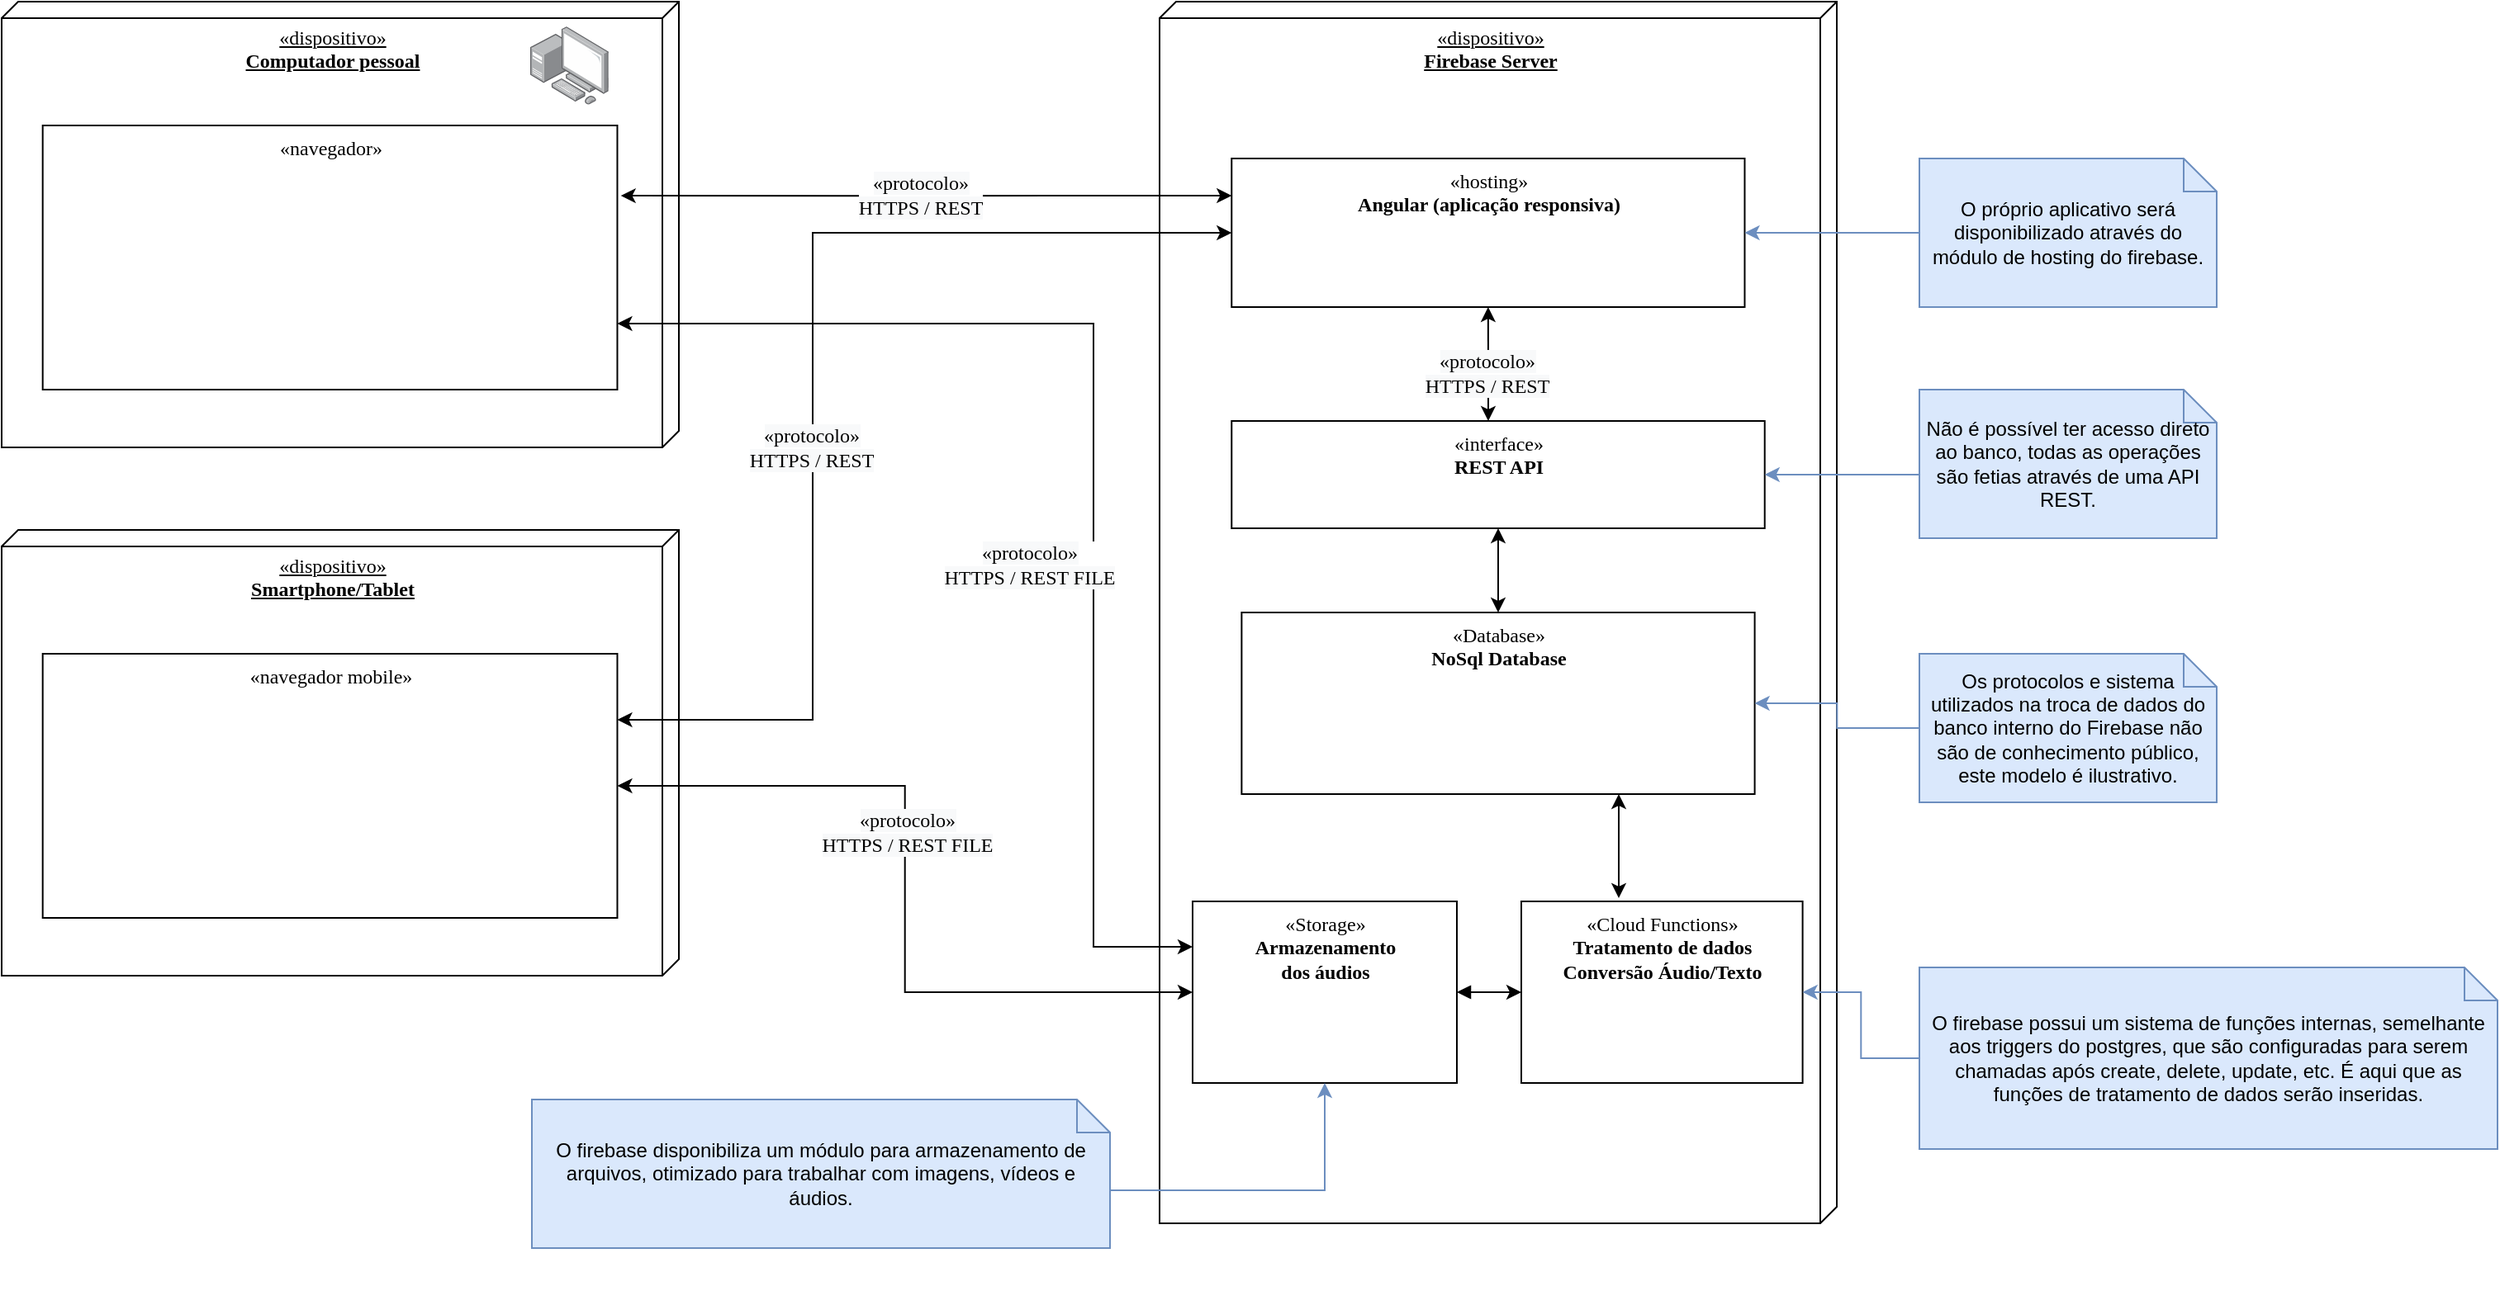 <mxfile version="13.0.3" type="device"><diagram name="Page-1" id="5f0bae14-7c28-e335-631c-24af17079c00"><mxGraphModel dx="1205" dy="701" grid="1" gridSize="10" guides="1" tooltips="1" connect="1" arrows="1" fold="1" page="1" pageScale="1" pageWidth="1100" pageHeight="850" background="#ffffff" math="0" shadow="0"><root><mxCell id="0"/><mxCell id="1" parent="0"/><mxCell id="NCtaSS7GQ4VLyrY8hRel-29" value="" style="group;fontStyle=0" parent="1" vertex="1" connectable="0"><mxGeometry x="530" y="95" width="630" height="740" as="geometry"/></mxCell><mxCell id="NCtaSS7GQ4VLyrY8hRel-30" value="" style="group" parent="NCtaSS7GQ4VLyrY8hRel-29" vertex="1" connectable="0"><mxGeometry x="220" y="-40" width="410" height="740.0" as="geometry"/></mxCell><mxCell id="NCtaSS7GQ4VLyrY8hRel-31" value="" style="group" parent="NCtaSS7GQ4VLyrY8hRel-30" vertex="1" connectable="0"><mxGeometry width="410" height="740.0" as="geometry"/></mxCell><mxCell id="NCtaSS7GQ4VLyrY8hRel-32" value="«dispositivo»&lt;br&gt;&lt;b&gt;Firebase Server&lt;/b&gt;" style="verticalAlign=top;align=center;spacingTop=8;spacingLeft=2;spacingRight=12;shape=cube;size=10;direction=south;fontStyle=4;html=1;rounded=0;shadow=0;comic=0;labelBackgroundColor=none;strokeWidth=1;fontFamily=Verdana;fontSize=12" parent="NCtaSS7GQ4VLyrY8hRel-31" vertex="1"><mxGeometry width="410" height="740.0" as="geometry"/></mxCell><mxCell id="NCtaSS7GQ4VLyrY8hRel-38" style="edgeStyle=none;rounded=0;orthogonalLoop=1;jettySize=auto;html=1;exitX=0.5;exitY=1;exitDx=0;exitDy=0;entryX=0.5;entryY=0;entryDx=0;entryDy=0;startArrow=classic;startFill=1;" parent="NCtaSS7GQ4VLyrY8hRel-31" source="NCtaSS7GQ4VLyrY8hRel-33" target="NCtaSS7GQ4VLyrY8hRel-34" edge="1"><mxGeometry relative="1" as="geometry"/></mxCell><mxCell id="NCtaSS7GQ4VLyrY8hRel-33" value="«interface»&lt;br&gt;&lt;b&gt;REST API&lt;/b&gt;" style="html=1;rounded=0;shadow=0;comic=0;labelBackgroundColor=none;strokeWidth=1;fontFamily=Verdana;fontSize=12;align=center;verticalAlign=top;" parent="NCtaSS7GQ4VLyrY8hRel-31" vertex="1"><mxGeometry x="43.63" y="254" width="322.73" height="65" as="geometry"/></mxCell><mxCell id="NCtaSS7GQ4VLyrY8hRel-64" style="edgeStyle=orthogonalEdgeStyle;rounded=0;orthogonalLoop=1;jettySize=auto;html=1;startArrow=classic;startFill=1;" parent="NCtaSS7GQ4VLyrY8hRel-31" edge="1"><mxGeometry relative="1" as="geometry"><mxPoint x="278" y="480" as="sourcePoint"/><mxPoint x="278" y="543" as="targetPoint"/><Array as="points"><mxPoint x="278" y="513"/><mxPoint x="278" y="513"/></Array></mxGeometry></mxCell><mxCell id="NCtaSS7GQ4VLyrY8hRel-34" value="«Database»&lt;br&gt;&lt;b&gt;NoSql Database&lt;/b&gt;" style="html=1;rounded=0;shadow=0;comic=0;labelBackgroundColor=none;strokeWidth=1;fontFamily=Verdana;fontSize=12;align=center;verticalAlign=top;" parent="NCtaSS7GQ4VLyrY8hRel-31" vertex="1"><mxGeometry x="49.69" y="370" width="310.61" height="110" as="geometry"/></mxCell><mxCell id="NCtaSS7GQ4VLyrY8hRel-45" value="" style="shape=image;html=1;verticalAlign=top;verticalLabelPosition=bottom;labelBackgroundColor=#ffffff;imageAspect=0;aspect=fixed;image=https://cdn4.iconfinder.com/data/icons/google-i-o-2016/512/google_firebase-2-128.png" parent="NCtaSS7GQ4VLyrY8hRel-31" vertex="1"><mxGeometry x="320" y="15" width="55" height="55" as="geometry"/></mxCell><mxCell id="NCtaSS7GQ4VLyrY8hRel-63" value="«Cloud Functions»&lt;br&gt;&lt;b&gt;Tratamento de dados&lt;br&gt;Conversão Áudio/Texto&lt;br&gt;&lt;/b&gt;" style="html=1;rounded=0;shadow=0;comic=0;labelBackgroundColor=none;strokeWidth=1;fontFamily=Verdana;fontSize=12;align=center;verticalAlign=top;" parent="NCtaSS7GQ4VLyrY8hRel-31" vertex="1"><mxGeometry x="219" y="545" width="170.3" height="110" as="geometry"/></mxCell><mxCell id="5Se_bmnI_o4pC2JBTxKC-6" value="«hosting»&lt;br&gt;&lt;b&gt;Angular (aplicação responsiva)&lt;/b&gt;" style="html=1;rounded=0;shadow=0;comic=0;labelBackgroundColor=none;strokeWidth=1;fontFamily=Verdana;fontSize=12;align=center;verticalAlign=top;" vertex="1" parent="NCtaSS7GQ4VLyrY8hRel-31"><mxGeometry x="43.63" y="95" width="310.61" height="90" as="geometry"/></mxCell><mxCell id="5Se_bmnI_o4pC2JBTxKC-8" style="edgeStyle=orthogonalEdgeStyle;rounded=0;orthogonalLoop=1;jettySize=auto;html=1;startArrow=classic;startFill=1;entryX=0.5;entryY=1;entryDx=0;entryDy=0;" edge="1" parent="NCtaSS7GQ4VLyrY8hRel-31" target="5Se_bmnI_o4pC2JBTxKC-6"><mxGeometry relative="1" as="geometry"><mxPoint x="199" y="254" as="sourcePoint"/><mxPoint x="53.63" y="150" as="targetPoint"/><Array as="points"><mxPoint x="199" y="254"/></Array></mxGeometry></mxCell><mxCell id="5Se_bmnI_o4pC2JBTxKC-9" value="&lt;span style=&quot;font-family: &amp;#34;verdana&amp;#34; ; font-size: 12px ; background-color: rgb(248 , 249 , 250)&quot;&gt;«protocolo»&lt;br&gt;HTTPS / REST&lt;br&gt;&lt;/span&gt;" style="edgeLabel;html=1;align=center;verticalAlign=middle;resizable=0;points=[];" vertex="1" connectable="0" parent="5Se_bmnI_o4pC2JBTxKC-8"><mxGeometry x="-0.149" y="1" relative="1" as="geometry"><mxPoint as="offset"/></mxGeometry></mxCell><mxCell id="5Se_bmnI_o4pC2JBTxKC-11" value="" style="edgeStyle=orthogonalEdgeStyle;rounded=0;orthogonalLoop=1;jettySize=auto;html=1;startArrow=block;startFill=1;" edge="1" parent="NCtaSS7GQ4VLyrY8hRel-31" source="5Se_bmnI_o4pC2JBTxKC-10" target="NCtaSS7GQ4VLyrY8hRel-63"><mxGeometry relative="1" as="geometry"/></mxCell><mxCell id="5Se_bmnI_o4pC2JBTxKC-10" value="«Storage»&lt;br&gt;&lt;b&gt;Armazenamento&lt;br&gt;dos áudios&lt;br&gt;&lt;/b&gt;" style="html=1;rounded=0;shadow=0;comic=0;labelBackgroundColor=none;strokeWidth=1;fontFamily=Verdana;fontSize=12;align=center;verticalAlign=top;" vertex="1" parent="NCtaSS7GQ4VLyrY8hRel-31"><mxGeometry x="20" y="545" width="160" height="110" as="geometry"/></mxCell><mxCell id="jOcGhsLgG3rvUiVhUe0b-11" style="edgeStyle=orthogonalEdgeStyle;rounded=0;orthogonalLoop=1;jettySize=auto;html=1;exitX=0;exitY=0.5;exitDx=0;exitDy=0;exitPerimeter=0;entryX=1;entryY=0.5;entryDx=0;entryDy=0;fillColor=#dae8fc;strokeColor=#6c8ebf;" parent="1" source="jOcGhsLgG3rvUiVhUe0b-10" target="NCtaSS7GQ4VLyrY8hRel-34" edge="1"><mxGeometry relative="1" as="geometry"/></mxCell><mxCell id="jOcGhsLgG3rvUiVhUe0b-13" style="edgeStyle=orthogonalEdgeStyle;rounded=0;orthogonalLoop=1;jettySize=auto;html=1;exitX=0;exitY=0.5;exitDx=0;exitDy=0;exitPerimeter=0;entryX=1;entryY=0.5;entryDx=0;entryDy=0;fillColor=#dae8fc;strokeColor=#6c8ebf;" parent="1" source="jOcGhsLgG3rvUiVhUe0b-12" target="NCtaSS7GQ4VLyrY8hRel-63" edge="1"><mxGeometry relative="1" as="geometry"/></mxCell><mxCell id="NCtaSS7GQ4VLyrY8hRel-12" value="«dispositivo»&lt;br&gt;&lt;b&gt;Computador pessoal&lt;/b&gt;" style="verticalAlign=top;align=center;spacingTop=8;spacingLeft=2;spacingRight=12;shape=cube;size=10;direction=south;fontStyle=4;html=1;rounded=0;shadow=0;comic=0;labelBackgroundColor=none;strokeWidth=1;fontFamily=Verdana;fontSize=12" parent="1" vertex="1"><mxGeometry x="49" y="55" width="410" height="270" as="geometry"/></mxCell><mxCell id="NCtaSS7GQ4VLyrY8hRel-13" value="«navegador»" style="html=1;rounded=0;shadow=0;comic=0;labelBackgroundColor=none;strokeWidth=1;fontFamily=Verdana;fontSize=12;align=center;verticalAlign=top;" parent="1" vertex="1"><mxGeometry x="73.85" y="130" width="347.88" height="160" as="geometry"/></mxCell><mxCell id="NCtaSS7GQ4VLyrY8hRel-18" value="" style="points=[];aspect=fixed;html=1;align=center;shadow=0;dashed=0;image;image=img/lib/allied_telesis/computer_and_terminals/Personal_Computer_with_Server.svg;" parent="1" vertex="1"><mxGeometry x="369" y="70" width="47.4" height="47.4" as="geometry"/></mxCell><mxCell id="jOcGhsLgG3rvUiVhUe0b-10" value="Os protocolos e sistema utilizados na troca de dados do banco interno do Firebase não são de conhecimento público, este modelo é ilustrativo." style="shape=note;size=20;whiteSpace=wrap;html=1;fillColor=#dae8fc;strokeColor=#6c8ebf;" parent="1" vertex="1"><mxGeometry x="1210" y="450" width="180" height="90" as="geometry"/></mxCell><mxCell id="jOcGhsLgG3rvUiVhUe0b-12" value="O firebase possui um sistema de funções internas, semelhante aos triggers do postgres, que são configuradas para serem chamadas após create, delete, update, etc. É aqui que as funções de tratamento de dados serão inseridas." style="shape=note;size=20;whiteSpace=wrap;html=1;fillColor=#dae8fc;strokeColor=#6c8ebf;" parent="1" vertex="1"><mxGeometry x="1210" y="640" width="350" height="110" as="geometry"/></mxCell><mxCell id="NCtaSS7GQ4VLyrY8hRel-50" value="«dispositivo»&lt;br&gt;&lt;b&gt;Smartphone/Tablet&lt;/b&gt;" style="verticalAlign=top;align=center;spacingTop=8;spacingLeft=2;spacingRight=12;shape=cube;size=10;direction=south;fontStyle=4;html=1;rounded=0;shadow=0;comic=0;labelBackgroundColor=none;strokeWidth=1;fontFamily=Verdana;fontSize=12" parent="1" vertex="1"><mxGeometry x="49" y="375" width="410" height="270" as="geometry"/></mxCell><mxCell id="NCtaSS7GQ4VLyrY8hRel-51" value="«navegador mobile»" style="html=1;rounded=0;shadow=0;comic=0;labelBackgroundColor=none;strokeWidth=1;fontFamily=Verdana;fontSize=12;align=center;verticalAlign=top;" parent="1" vertex="1"><mxGeometry x="73.85" y="450" width="347.88" height="160" as="geometry"/></mxCell><mxCell id="NCtaSS7GQ4VLyrY8hRel-55" value="" style="shape=image;html=1;verticalAlign=top;verticalLabelPosition=bottom;labelBackgroundColor=#ffffff;imageAspect=0;aspect=fixed;image=https://cdn2.iconfinder.com/data/icons/freecns-cumulus/16/519964-027_Smartphone-128.png" parent="1" vertex="1"><mxGeometry x="371.73" y="395" width="50" height="50" as="geometry"/></mxCell><mxCell id="NCtaSS7GQ4VLyrY8hRel-22" style="rounded=0;orthogonalLoop=1;jettySize=auto;html=1;startArrow=classic;startFill=1;entryX=0;entryY=0.25;entryDx=0;entryDy=0;exitX=1.006;exitY=0.266;exitDx=0;exitDy=0;exitPerimeter=0;edgeStyle=orthogonalEdgeStyle;" parent="1" source="NCtaSS7GQ4VLyrY8hRel-13" target="5Se_bmnI_o4pC2JBTxKC-6" edge="1"><mxGeometry relative="1" as="geometry"><mxPoint x="412" y="320" as="sourcePoint"/><mxPoint x="733.485" y="352.0" as="targetPoint"/><Array as="points"/></mxGeometry></mxCell><mxCell id="NCtaSS7GQ4VLyrY8hRel-25" value="&lt;span style=&quot;font-family: &amp;#34;verdana&amp;#34; ; font-size: 12px ; background-color: rgb(248 , 249 , 250)&quot;&gt;«protocolo»&lt;br&gt;HTTPS / REST&lt;br&gt;&lt;/span&gt;" style="edgeLabel;html=1;align=center;verticalAlign=middle;resizable=0;points=[];" parent="NCtaSS7GQ4VLyrY8hRel-22" vertex="1" connectable="0"><mxGeometry x="0.196" y="1" relative="1" as="geometry"><mxPoint x="-40.12" as="offset"/></mxGeometry></mxCell><mxCell id="NCtaSS7GQ4VLyrY8hRel-53" style="edgeStyle=orthogonalEdgeStyle;rounded=0;orthogonalLoop=1;jettySize=auto;html=1;exitX=1;exitY=0.25;exitDx=0;exitDy=0;startArrow=classic;startFill=1;entryX=0;entryY=0.5;entryDx=0;entryDy=0;" parent="1" source="NCtaSS7GQ4VLyrY8hRel-51" target="5Se_bmnI_o4pC2JBTxKC-6" edge="1"><mxGeometry relative="1" as="geometry"><mxPoint x="733.485" y="413.667" as="targetPoint"/><Array as="points"><mxPoint x="540" y="490"/><mxPoint x="540" y="195"/></Array></mxGeometry></mxCell><mxCell id="NCtaSS7GQ4VLyrY8hRel-54" value="&lt;span style=&quot;font-family: &amp;#34;verdana&amp;#34; ; font-size: 12px ; background-color: rgb(248 , 249 , 250)&quot;&gt;«protocolo»&lt;br&gt;HTTPS / REST&lt;br&gt;&lt;/span&gt;" style="edgeLabel;html=1;align=center;verticalAlign=middle;resizable=0;points=[];" parent="NCtaSS7GQ4VLyrY8hRel-53" vertex="1" connectable="0"><mxGeometry x="-0.149" y="1" relative="1" as="geometry"><mxPoint as="offset"/></mxGeometry></mxCell><mxCell id="5Se_bmnI_o4pC2JBTxKC-13" style="edgeStyle=orthogonalEdgeStyle;rounded=0;orthogonalLoop=1;jettySize=auto;html=1;startArrow=classic;startFill=1;entryX=0;entryY=0.5;entryDx=0;entryDy=0;" edge="1" parent="1" source="NCtaSS7GQ4VLyrY8hRel-51" target="5Se_bmnI_o4pC2JBTxKC-10"><mxGeometry relative="1" as="geometry"><mxPoint x="431.73" y="500" as="sourcePoint"/><mxPoint x="803.63" y="205" as="targetPoint"/></mxGeometry></mxCell><mxCell id="5Se_bmnI_o4pC2JBTxKC-14" value="&lt;span style=&quot;font-family: &amp;#34;verdana&amp;#34; ; font-size: 12px ; background-color: rgb(248 , 249 , 250)&quot;&gt;«protocolo»&lt;br&gt;HTTPS / REST FILE&lt;br&gt;&lt;/span&gt;" style="edgeLabel;html=1;align=center;verticalAlign=middle;resizable=0;points=[];" vertex="1" connectable="0" parent="5Se_bmnI_o4pC2JBTxKC-13"><mxGeometry x="-0.149" y="1" relative="1" as="geometry"><mxPoint as="offset"/></mxGeometry></mxCell><mxCell id="5Se_bmnI_o4pC2JBTxKC-15" style="rounded=0;orthogonalLoop=1;jettySize=auto;html=1;startArrow=classic;startFill=1;entryX=0;entryY=0.25;entryDx=0;entryDy=0;exitX=1;exitY=0.75;exitDx=0;exitDy=0;edgeStyle=orthogonalEdgeStyle;" edge="1" parent="1" source="NCtaSS7GQ4VLyrY8hRel-13" target="5Se_bmnI_o4pC2JBTxKC-10"><mxGeometry relative="1" as="geometry"><mxPoint x="433.817" y="182.56" as="sourcePoint"/><mxPoint x="803.63" y="182.5" as="targetPoint"/><Array as="points"><mxPoint x="710" y="250"/><mxPoint x="710" y="628"/></Array></mxGeometry></mxCell><mxCell id="5Se_bmnI_o4pC2JBTxKC-16" value="&lt;span style=&quot;font-family: &amp;#34;verdana&amp;#34; ; font-size: 12px ; background-color: rgb(248 , 249 , 250)&quot;&gt;«protocolo»&lt;br&gt;HTTPS / REST FILE&lt;br&gt;&lt;/span&gt;" style="edgeLabel;html=1;align=center;verticalAlign=middle;resizable=0;points=[];" vertex="1" connectable="0" parent="5Se_bmnI_o4pC2JBTxKC-15"><mxGeometry x="0.196" y="1" relative="1" as="geometry"><mxPoint x="-40.12" as="offset"/></mxGeometry></mxCell><mxCell id="5Se_bmnI_o4pC2JBTxKC-21" style="edgeStyle=orthogonalEdgeStyle;rounded=0;orthogonalLoop=1;jettySize=auto;html=1;exitX=0;exitY=0.5;exitDx=0;exitDy=0;exitPerimeter=0;entryX=1;entryY=0.5;entryDx=0;entryDy=0;startArrow=none;startFill=0;fillColor=#dae8fc;strokeColor=#6c8ebf;" edge="1" parent="1" source="5Se_bmnI_o4pC2JBTxKC-20" target="5Se_bmnI_o4pC2JBTxKC-6"><mxGeometry relative="1" as="geometry"/></mxCell><mxCell id="5Se_bmnI_o4pC2JBTxKC-20" value="O próprio aplicativo será disponibilizado através do módulo de hosting do firebase." style="shape=note;size=20;whiteSpace=wrap;html=1;fillColor=#dae8fc;strokeColor=#6c8ebf;" vertex="1" parent="1"><mxGeometry x="1210" y="150" width="180" height="90" as="geometry"/></mxCell><mxCell id="5Se_bmnI_o4pC2JBTxKC-23" value="" style="edgeStyle=orthogonalEdgeStyle;rounded=0;orthogonalLoop=1;jettySize=auto;html=1;startArrow=none;startFill=0;entryX=1;entryY=0.5;entryDx=0;entryDy=0;fillColor=#dae8fc;strokeColor=#6c8ebf;" edge="1" parent="1" source="5Se_bmnI_o4pC2JBTxKC-22" target="NCtaSS7GQ4VLyrY8hRel-33"><mxGeometry relative="1" as="geometry"><Array as="points"><mxPoint x="1168" y="342"/></Array></mxGeometry></mxCell><mxCell id="5Se_bmnI_o4pC2JBTxKC-22" value="Não é possível ter acesso direto ao banco, todas as operações são fetias através de uma API REST." style="shape=note;size=20;whiteSpace=wrap;html=1;fillColor=#dae8fc;strokeColor=#6c8ebf;" vertex="1" parent="1"><mxGeometry x="1210" y="290" width="180" height="90" as="geometry"/></mxCell><mxCell id="5Se_bmnI_o4pC2JBTxKC-17" value="O firebase disponibiliza um módulo para armazenamento de arquivos, otimizado para trabalhar com imagens, vídeos e áudios." style="shape=note;size=20;whiteSpace=wrap;html=1;fillColor=#dae8fc;strokeColor=#6c8ebf;" vertex="1" parent="1"><mxGeometry x="370" y="720" width="350" height="90" as="geometry"/></mxCell><mxCell id="5Se_bmnI_o4pC2JBTxKC-19" style="edgeStyle=orthogonalEdgeStyle;rounded=0;orthogonalLoop=1;jettySize=auto;html=1;exitX=0;exitY=0;exitDx=350;exitDy=55;exitPerimeter=0;startArrow=none;startFill=0;fillColor=#dae8fc;strokeColor=#6c8ebf;" edge="1" parent="1" source="5Se_bmnI_o4pC2JBTxKC-17" target="5Se_bmnI_o4pC2JBTxKC-10"><mxGeometry relative="1" as="geometry"/></mxCell></root></mxGraphModel></diagram></mxfile>